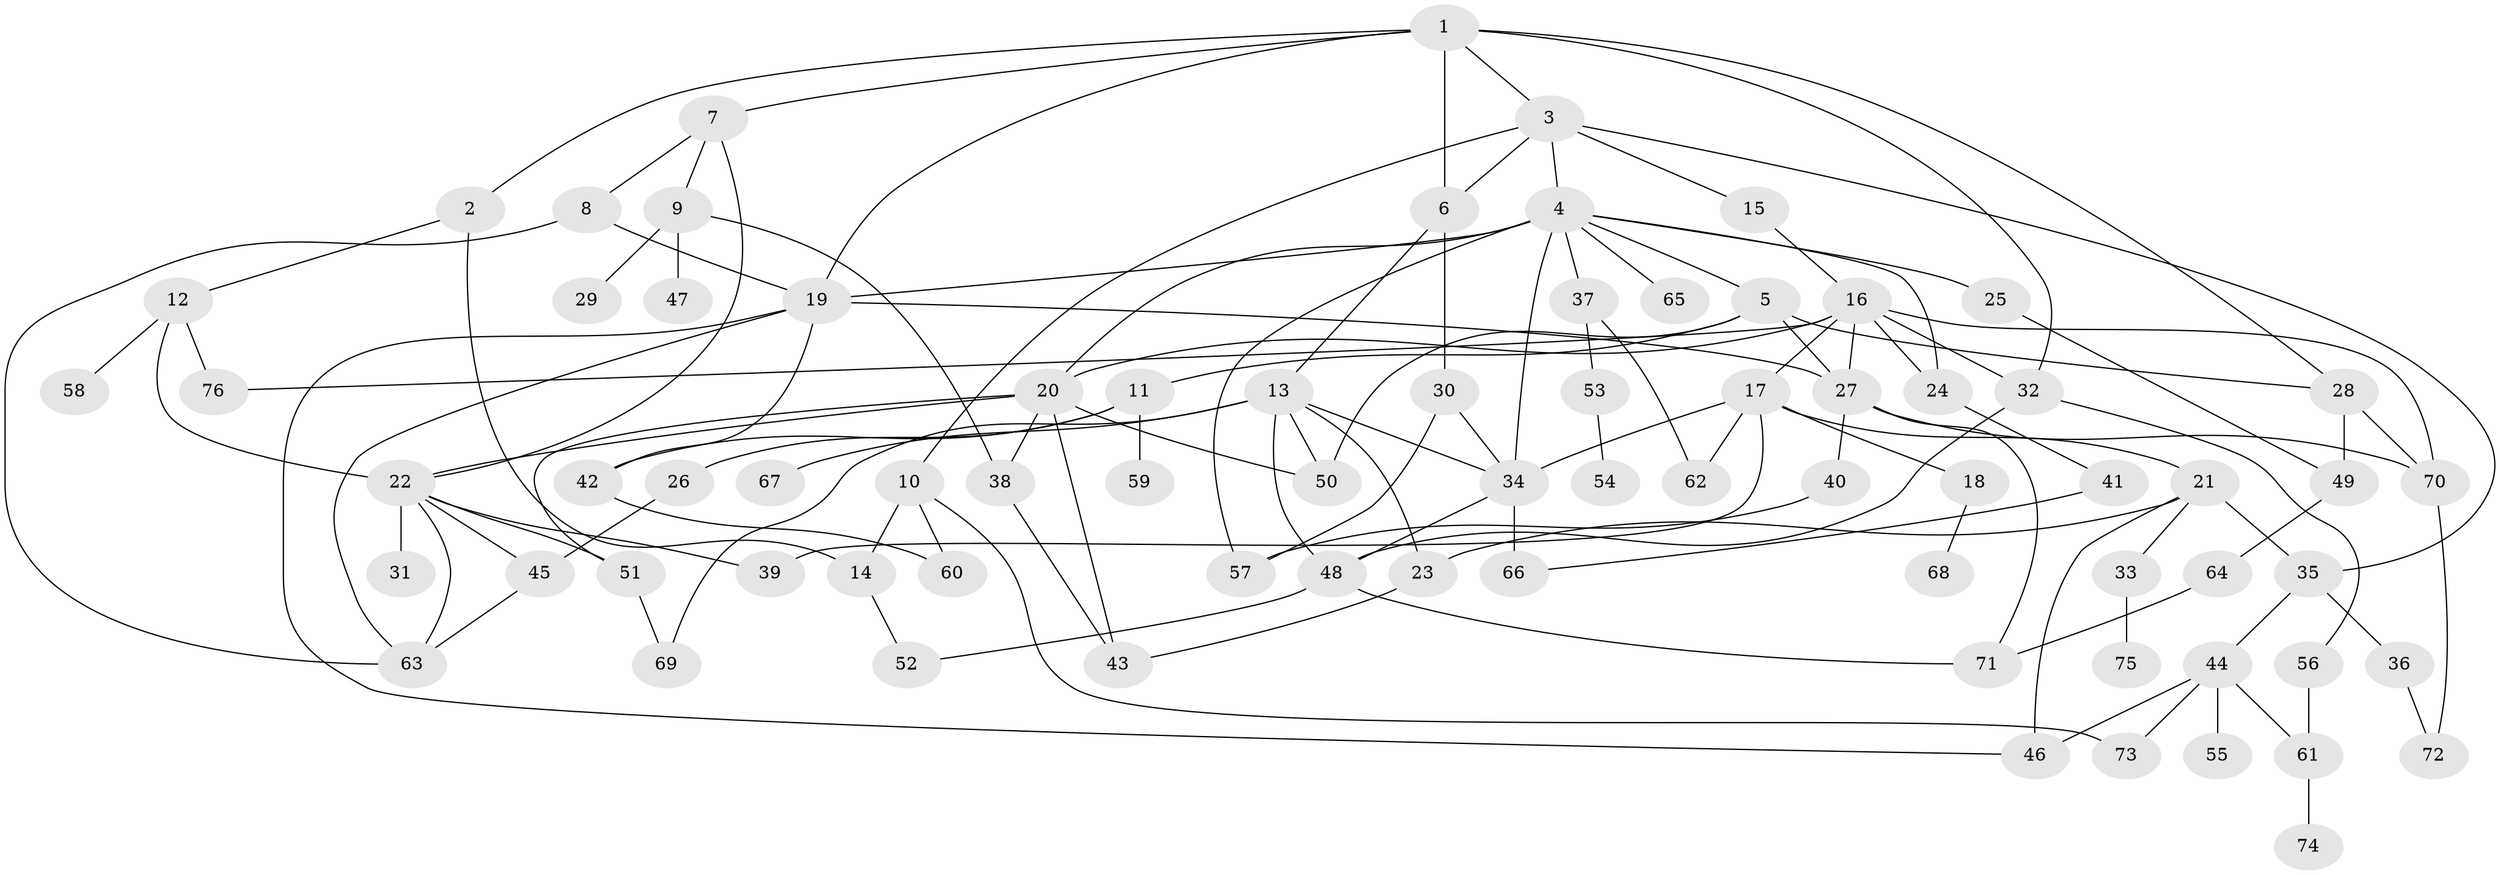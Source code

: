 // original degree distribution, {8: 0.013422818791946308, 4: 0.09395973154362416, 7: 0.020134228187919462, 11: 0.006711409395973154, 5: 0.06711409395973154, 3: 0.2080536912751678, 2: 0.348993288590604, 6: 0.020134228187919462, 1: 0.2214765100671141}
// Generated by graph-tools (version 1.1) at 2025/34/03/09/25 02:34:24]
// undirected, 76 vertices, 124 edges
graph export_dot {
graph [start="1"]
  node [color=gray90,style=filled];
  1;
  2;
  3;
  4;
  5;
  6;
  7;
  8;
  9;
  10;
  11;
  12;
  13;
  14;
  15;
  16;
  17;
  18;
  19;
  20;
  21;
  22;
  23;
  24;
  25;
  26;
  27;
  28;
  29;
  30;
  31;
  32;
  33;
  34;
  35;
  36;
  37;
  38;
  39;
  40;
  41;
  42;
  43;
  44;
  45;
  46;
  47;
  48;
  49;
  50;
  51;
  52;
  53;
  54;
  55;
  56;
  57;
  58;
  59;
  60;
  61;
  62;
  63;
  64;
  65;
  66;
  67;
  68;
  69;
  70;
  71;
  72;
  73;
  74;
  75;
  76;
  1 -- 2 [weight=1.0];
  1 -- 3 [weight=1.0];
  1 -- 6 [weight=1.0];
  1 -- 7 [weight=1.0];
  1 -- 19 [weight=1.0];
  1 -- 28 [weight=1.0];
  1 -- 32 [weight=1.0];
  2 -- 12 [weight=1.0];
  2 -- 14 [weight=1.0];
  3 -- 4 [weight=1.0];
  3 -- 6 [weight=1.0];
  3 -- 10 [weight=1.0];
  3 -- 15 [weight=1.0];
  3 -- 35 [weight=1.0];
  4 -- 5 [weight=1.0];
  4 -- 19 [weight=1.0];
  4 -- 20 [weight=2.0];
  4 -- 24 [weight=1.0];
  4 -- 25 [weight=2.0];
  4 -- 34 [weight=1.0];
  4 -- 37 [weight=1.0];
  4 -- 57 [weight=1.0];
  4 -- 65 [weight=1.0];
  5 -- 11 [weight=1.0];
  5 -- 27 [weight=1.0];
  5 -- 28 [weight=1.0];
  5 -- 50 [weight=1.0];
  6 -- 13 [weight=1.0];
  6 -- 30 [weight=1.0];
  7 -- 8 [weight=1.0];
  7 -- 9 [weight=1.0];
  7 -- 22 [weight=1.0];
  8 -- 19 [weight=1.0];
  8 -- 63 [weight=1.0];
  9 -- 29 [weight=1.0];
  9 -- 38 [weight=1.0];
  9 -- 47 [weight=1.0];
  10 -- 14 [weight=1.0];
  10 -- 60 [weight=1.0];
  10 -- 73 [weight=1.0];
  11 -- 26 [weight=1.0];
  11 -- 42 [weight=1.0];
  11 -- 59 [weight=1.0];
  12 -- 22 [weight=1.0];
  12 -- 58 [weight=1.0];
  12 -- 76 [weight=1.0];
  13 -- 23 [weight=1.0];
  13 -- 34 [weight=1.0];
  13 -- 48 [weight=1.0];
  13 -- 50 [weight=1.0];
  13 -- 67 [weight=1.0];
  13 -- 69 [weight=1.0];
  14 -- 52 [weight=1.0];
  15 -- 16 [weight=1.0];
  16 -- 17 [weight=1.0];
  16 -- 20 [weight=1.0];
  16 -- 24 [weight=1.0];
  16 -- 27 [weight=1.0];
  16 -- 32 [weight=2.0];
  16 -- 70 [weight=1.0];
  16 -- 76 [weight=1.0];
  17 -- 18 [weight=1.0];
  17 -- 21 [weight=1.0];
  17 -- 34 [weight=1.0];
  17 -- 39 [weight=1.0];
  17 -- 62 [weight=1.0];
  18 -- 68 [weight=1.0];
  19 -- 27 [weight=1.0];
  19 -- 42 [weight=1.0];
  19 -- 46 [weight=1.0];
  19 -- 63 [weight=1.0];
  20 -- 22 [weight=2.0];
  20 -- 38 [weight=1.0];
  20 -- 43 [weight=1.0];
  20 -- 50 [weight=1.0];
  20 -- 51 [weight=1.0];
  21 -- 23 [weight=1.0];
  21 -- 33 [weight=1.0];
  21 -- 35 [weight=1.0];
  21 -- 46 [weight=1.0];
  22 -- 31 [weight=1.0];
  22 -- 39 [weight=1.0];
  22 -- 45 [weight=1.0];
  22 -- 51 [weight=1.0];
  22 -- 63 [weight=1.0];
  23 -- 43 [weight=1.0];
  24 -- 41 [weight=1.0];
  25 -- 49 [weight=1.0];
  26 -- 45 [weight=1.0];
  27 -- 40 [weight=1.0];
  27 -- 70 [weight=1.0];
  27 -- 71 [weight=1.0];
  28 -- 49 [weight=2.0];
  28 -- 70 [weight=1.0];
  30 -- 34 [weight=1.0];
  30 -- 57 [weight=1.0];
  32 -- 48 [weight=1.0];
  32 -- 56 [weight=1.0];
  33 -- 75 [weight=1.0];
  34 -- 48 [weight=1.0];
  34 -- 66 [weight=3.0];
  35 -- 36 [weight=1.0];
  35 -- 44 [weight=1.0];
  36 -- 72 [weight=1.0];
  37 -- 53 [weight=1.0];
  37 -- 62 [weight=1.0];
  38 -- 43 [weight=1.0];
  40 -- 57 [weight=1.0];
  41 -- 66 [weight=1.0];
  42 -- 60 [weight=1.0];
  44 -- 46 [weight=1.0];
  44 -- 55 [weight=1.0];
  44 -- 61 [weight=1.0];
  44 -- 73 [weight=1.0];
  45 -- 63 [weight=1.0];
  48 -- 52 [weight=1.0];
  48 -- 71 [weight=1.0];
  49 -- 64 [weight=1.0];
  51 -- 69 [weight=1.0];
  53 -- 54 [weight=1.0];
  56 -- 61 [weight=1.0];
  61 -- 74 [weight=1.0];
  64 -- 71 [weight=1.0];
  70 -- 72 [weight=1.0];
}
